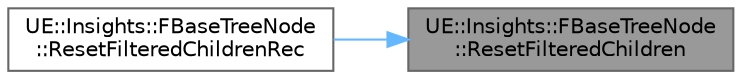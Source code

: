 digraph "UE::Insights::FBaseTreeNode::ResetFilteredChildren"
{
 // INTERACTIVE_SVG=YES
 // LATEX_PDF_SIZE
  bgcolor="transparent";
  edge [fontname=Helvetica,fontsize=10,labelfontname=Helvetica,labelfontsize=10];
  node [fontname=Helvetica,fontsize=10,shape=box,height=0.2,width=0.4];
  rankdir="RL";
  Node1 [id="Node000001",label="UE::Insights::FBaseTreeNode\l::ResetFilteredChildren",height=0.2,width=0.4,color="gray40", fillcolor="grey60", style="filled", fontcolor="black",tooltip="Resets the filtered children nodes."];
  Node1 -> Node2 [id="edge1_Node000001_Node000002",dir="back",color="steelblue1",style="solid",tooltip=" "];
  Node2 [id="Node000002",label="UE::Insights::FBaseTreeNode\l::ResetFilteredChildrenRec",height=0.2,width=0.4,color="grey40", fillcolor="white", style="filled",URL="$d7/d9f/classUE_1_1Insights_1_1FBaseTreeNode.html#a274f681fcf0bdf3912e07ffc3ef6fa55",tooltip="Resets the filtered children for this node and also recursively for all children nodes."];
}
